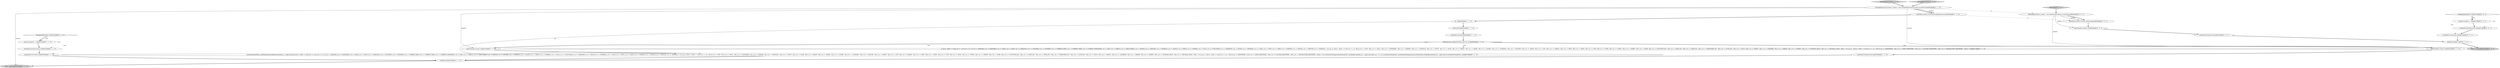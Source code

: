 digraph {
10 [style = filled, label = "enterOuterAlt(_localctx,2)@@@43@@@['1', '1', '0']", fillcolor = white, shape = ellipse image = "AAA0AAABBB1BBB"];
12 [style = filled, label = "int _la@@@5@@@['1', '1', '0']", fillcolor = white, shape = ellipse image = "AAA0AAABBB1BBB"];
11 [style = filled, label = "enterRule(_localctx,24,RULE_groupingExpressions)@@@4@@@['1', '1', '0']", fillcolor = white, shape = ellipse image = "AAA0AAABBB1BBB"];
23 [style = filled, label = "{setState(222)expression()}@@@7@@@['0', '0', '1']", fillcolor = white, shape = ellipse image = "AAA0AAABBB3BBB"];
5 [style = filled, label = "_errHandler.recover(this,re)@@@54@@@['1', '1', '0']", fillcolor = white, shape = ellipse image = "AAA0AAABBB1BBB"];
6 [style = filled, label = "(((_la) & ~0x3f) == 0 && ((1L << _la) & ((1L << T__0) | (1L << ANALYZE) | (1L << ANALYZED) | (1L << CASE) | (1L << CAST) | (1L << CATALOGS) | (1L << COLUMNS) | (1L << CONVERT) | (1L << CURRENT_DATE) | (1L << CURRENT_TIME) | (1L << CURRENT_TIMESTAMP) | (1L << DAY) | (1L << DEBUG) | (1L << EXECUTABLE) | (1L << EXISTS) | (1L << EXPLAIN) | (1L << EXTRACT) | (1L << FALSE) | (1L << FIRST) | (1L << FORMAT) | (1L << FULL) | (1L << FUNCTIONS) | (1L << GRAPHVIZ) | (1L << HOUR) | (1L << INTERVAL) | (1L << LAST) | (1L << LEFT) | (1L << LIMIT) | (1L << MAPPED) | (1L << MATCH) | (1L << MINUTE) | (1L << MONTH))) != 0) || ((((_la - 66)) & ~0x3f) == 0 && ((1L << (_la - 66)) & ((1L << (NOT - 66)) | (1L << (NULL - 66)) | (1L << (OPTIMIZED - 66)) | (1L << (PARSED - 66)) | (1L << (PHYSICAL - 66)) | (1L << (PIVOT - 66)) | (1L << (PLAN - 66)) | (1L << (RIGHT - 66)) | (1L << (RLIKE - 66)) | (1L << (QUERY - 66)) | (1L << (SCHEMAS - 66)) | (1L << (SECOND - 66)) | (1L << (SHOW - 66)) | (1L << (SYS - 66)) | (1L << (TABLES - 66)) | (1L << (TEXT - 66)) | (1L << (TRUE - 66)) | (1L << (TOP - 66)) | (1L << (TYPE - 66)) | (1L << (TYPES - 66)) | (1L << (VERIFY - 66)) | (1L << (YEAR - 66)) | (1L << (FUNCTION_ESC - 66)) | (1L << (DATE_ESC - 66)) | (1L << (TIME_ESC - 66)) | (1L << (TIMESTAMP_ESC - 66)) | (1L << (GUID_ESC - 66)) | (1L << (PLUS - 66)) | (1L << (MINUS - 66)) | (1L << (ASTERISK - 66)) | (1L << (PARAM - 66)) | (1L << (STRING - 66)) | (1L << (INTEGER_VALUE - 66)) | (1L << (DECIMAL_VALUE - 66)))) != 0) || ((((_la - 130)) & ~0x3f) == 0 && ((1L << (_la - 130)) & ((1L << (IDENTIFIER - 130)) | (1L << (DIGIT_IDENTIFIER - 130)) | (1L << (QUOTED_IDENTIFIER - 130)) | (1L << (BACKQUOTED_IDENTIFIER - 130)))) != 0)@@@17@@@['1', '1', '0']", fillcolor = white, shape = diamond image = "AAA0AAABBB1BBB"];
16 [style = filled, label = "_errHandler.reportError(this,re)@@@53@@@['1', '1', '0']", fillcolor = white, shape = ellipse image = "AAA0AAABBB1BBB"];
28 [style = filled, label = "_localctx.exception = re@@@13@@@['0', '0', '1']", fillcolor = white, shape = ellipse image = "AAA0AAABBB3BBB"];
29 [style = filled, label = "AfterthoughtContext _localctx = new AfterthoughtContext(_ctx,getState())@@@3@@@['0', '0', '1']", fillcolor = white, shape = ellipse image = "AAA0AAABBB3BBB"];
17 [style = filled, label = "return _localctx@@@59@@@['1', '1', '0']", fillcolor = lightgray, shape = ellipse image = "AAA0AAABBB1BBB"];
3 [style = filled, label = "{setState(341)match(T__0)setState(350)_errHandler.sync(this)_la = _input.LA(1)if ((((_la) & ~0x3f) == 0 && ((1L << _la) & ((1L << T__0) | (1L << ANALYZE) | (1L << ANALYZED) | (1L << CASE) | (1L << CAST) | (1L << CATALOGS) | (1L << COLUMNS) | (1L << CONVERT) | (1L << CURRENT_DATE) | (1L << CURRENT_TIME) | (1L << CURRENT_TIMESTAMP) | (1L << DAY) | (1L << DEBUG) | (1L << EXECUTABLE) | (1L << EXISTS) | (1L << EXPLAIN) | (1L << EXTRACT) | (1L << FALSE) | (1L << FIRST) | (1L << FORMAT) | (1L << FULL) | (1L << FUNCTIONS) | (1L << GRAPHVIZ) | (1L << HOUR) | (1L << INTERVAL) | (1L << LAST) | (1L << LEFT) | (1L << LIMIT) | (1L << MAPPED) | (1L << MATCH) | (1L << MINUTE) | (1L << MONTH))) != 0) || ((((_la - 66)) & ~0x3f) == 0 && ((1L << (_la - 66)) & ((1L << (NOT - 66)) | (1L << (NULL - 66)) | (1L << (OPTIMIZED - 66)) | (1L << (PARSED - 66)) | (1L << (PHYSICAL - 66)) | (1L << (PIVOT - 66)) | (1L << (PLAN - 66)) | (1L << (RIGHT - 66)) | (1L << (RLIKE - 66)) | (1L << (QUERY - 66)) | (1L << (SCHEMAS - 66)) | (1L << (SECOND - 66)) | (1L << (SHOW - 66)) | (1L << (SYS - 66)) | (1L << (TABLES - 66)) | (1L << (TEXT - 66)) | (1L << (TRUE - 66)) | (1L << (TOP - 66)) | (1L << (TYPE - 66)) | (1L << (TYPES - 66)) | (1L << (VERIFY - 66)) | (1L << (YEAR - 66)) | (1L << (FUNCTION_ESC - 66)) | (1L << (DATE_ESC - 66)) | (1L << (TIME_ESC - 66)) | (1L << (TIMESTAMP_ESC - 66)) | (1L << (GUID_ESC - 66)) | (1L << (PLUS - 66)) | (1L << (MINUS - 66)) | (1L << (ASTERISK - 66)) | (1L << (PARAM - 66)) | (1L << (STRING - 66)) | (1L << (INTEGER_VALUE - 66)) | (1L << (DECIMAL_VALUE - 66)))) != 0) || ((((_la - 130)) & ~0x3f) == 0 && ((1L << (_la - 130)) & ((1L << (IDENTIFIER - 130)) | (1L << (DIGIT_IDENTIFIER - 130)) | (1L << (QUOTED_IDENTIFIER - 130)) | (1L << (BACKQUOTED_IDENTIFIER - 130)))) != 0)) {{setState(342)expression()setState(347)_errHandler.sync(this)_la = _input.LA(1)while (_la == T__2) {{{setState(343)match(T__2)setState(344)expression()}}setState(349)_errHandler.sync(this)_la = _input.LA(1)}}}setState(352)match(T__1)}@@@11@@@['1', '1', '0']", fillcolor = white, shape = ellipse image = "AAA0AAABBB1BBB"];
21 [style = filled, label = "RecognitionException re@@@12@@@['0', '0', '1']", fillcolor = white, shape = diamond image = "AAA0AAABBB3BBB"];
0 [style = filled, label = "getInterpreter().adaptivePredict(_input,44,_ctx)@@@9@@@['1', '1', '0']", fillcolor = white, shape = diamond image = "AAA0AAABBB1BBB"];
19 [style = filled, label = "_errHandler.recover(this,re)@@@15@@@['0', '0', '1']", fillcolor = white, shape = ellipse image = "AAA0AAABBB3BBB"];
4 [style = filled, label = "GroupingExpressionsContext _localctx = new GroupingExpressionsContext(_ctx,getState())@@@3@@@['1', '1', '0']", fillcolor = white, shape = ellipse image = "AAA0AAABBB1BBB"];
14 [style = filled, label = "groupingExpressions['1', '0', '0']", fillcolor = lightgray, shape = diamond image = "AAA0AAABBB1BBB"];
13 [style = filled, label = "enterOuterAlt(_localctx,1)@@@10@@@['1', '1', '0']", fillcolor = white, shape = ellipse image = "AAA0AAABBB1BBB"];
9 [style = filled, label = "{exitRule()}@@@56@@@['1', '1', '0']", fillcolor = white, shape = ellipse image = "AAA0AAABBB1BBB"];
22 [style = filled, label = "afterthought['0', '0', '1']", fillcolor = lightgray, shape = diamond image = "AAA0AAABBB3BBB"];
1 [style = filled, label = "RecognitionException re@@@51@@@['1', '1', '0']", fillcolor = white, shape = diamond image = "AAA0AAABBB1BBB"];
15 [style = filled, label = "setState(354)@@@7@@@['1', '1', '0']", fillcolor = white, shape = ellipse image = "AAA0AAABBB1BBB"];
18 [style = filled, label = "groupingExpressions['0', '1', '0']", fillcolor = lightgray, shape = diamond image = "AAA0AAABBB2BBB"];
8 [style = filled, label = "_errHandler.sync(this)@@@8@@@['1', '1', '0']", fillcolor = white, shape = ellipse image = "AAA0AAABBB1BBB"];
27 [style = filled, label = "_errHandler.reportError(this,re)@@@14@@@['0', '0', '1']", fillcolor = white, shape = ellipse image = "AAA0AAABBB3BBB"];
26 [style = filled, label = "enterOuterAlt(_localctx,1)@@@6@@@['0', '0', '1']", fillcolor = white, shape = ellipse image = "AAA0AAABBB3BBB"];
25 [style = filled, label = "{exitRule()}@@@17@@@['0', '0', '1']", fillcolor = white, shape = ellipse image = "AAA0AAABBB3BBB"];
20 [style = filled, label = "enterRule(_localctx,20,RULE_afterthought)@@@4@@@['0', '0', '1']", fillcolor = white, shape = ellipse image = "AAA0AAABBB3BBB"];
24 [style = filled, label = "return _localctx@@@20@@@['0', '0', '1']", fillcolor = lightgray, shape = ellipse image = "AAA0AAABBB3BBB"];
2 [style = filled, label = "_localctx.exception = re@@@52@@@['1', '1', '0']", fillcolor = white, shape = ellipse image = "AAA0AAABBB1BBB"];
7 [style = filled, label = "{setState(353)expression()}@@@44@@@['1', '1', '0']", fillcolor = white, shape = ellipse image = "AAA0AAABBB1BBB"];
0->10 [style = dotted, label="true"];
22->29 [style = bold, label=""];
4->29 [style = dashed, label="0"];
0->6 [style = dotted, label="true"];
23->25 [style = bold, label=""];
11->12 [style = bold, label=""];
11->20 [style = dashed, label="0"];
29->20 [style = solid, label="_localctx"];
29->26 [style = solid, label="_localctx"];
18->4 [style = bold, label=""];
8->0 [style = bold, label=""];
7->9 [style = bold, label=""];
12->15 [style = bold, label=""];
25->24 [style = bold, label=""];
4->11 [style = bold, label=""];
0->13 [style = dotted, label="true"];
4->13 [style = solid, label="_localctx"];
5->9 [style = bold, label=""];
0->13 [style = bold, label=""];
4->17 [style = solid, label="_localctx"];
0->10 [style = bold, label=""];
28->27 [style = bold, label=""];
19->25 [style = bold, label=""];
10->7 [style = bold, label=""];
12->3 [style = solid, label="_la"];
1->5 [style = dotted, label="true"];
9->17 [style = bold, label=""];
3->9 [style = bold, label=""];
4->11 [style = solid, label="_localctx"];
21->19 [style = dotted, label="true"];
16->5 [style = bold, label=""];
13->3 [style = bold, label=""];
1->2 [style = dotted, label="true"];
2->16 [style = bold, label=""];
4->10 [style = solid, label="_localctx"];
26->23 [style = bold, label=""];
27->19 [style = bold, label=""];
21->27 [style = dotted, label="true"];
14->4 [style = bold, label=""];
15->8 [style = bold, label=""];
20->26 [style = bold, label=""];
1->2 [style = bold, label=""];
21->28 [style = dotted, label="true"];
21->28 [style = bold, label=""];
29->24 [style = solid, label="_localctx"];
29->20 [style = bold, label=""];
1->16 [style = dotted, label="true"];
}
